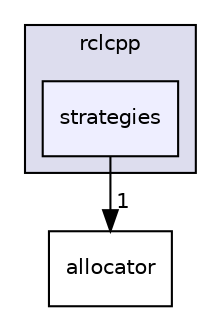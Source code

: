 digraph "include/rclcpp/strategies" {
  compound=true
  node [ fontsize="10", fontname="Helvetica"];
  edge [ labelfontsize="10", labelfontname="Helvetica"];
  subgraph clusterdir_01cab12f5a6af7cf2b1939f91562c565 {
    graph [ bgcolor="#ddddee", pencolor="black", label="rclcpp" fontname="Helvetica", fontsize="10", URL="dir_01cab12f5a6af7cf2b1939f91562c565.html"]
  dir_341f139e131be66cd8f91265d642134c [shape=box, label="strategies", style="filled", fillcolor="#eeeeff", pencolor="black", URL="dir_341f139e131be66cd8f91265d642134c.html"];
  }
  dir_d1b78a3017cb27e7e0198d55b8a06bb4 [shape=box label="allocator" URL="dir_d1b78a3017cb27e7e0198d55b8a06bb4.html"];
  dir_341f139e131be66cd8f91265d642134c->dir_d1b78a3017cb27e7e0198d55b8a06bb4 [headlabel="1", labeldistance=1.5 headhref="dir_000009_000002.html"];
}
